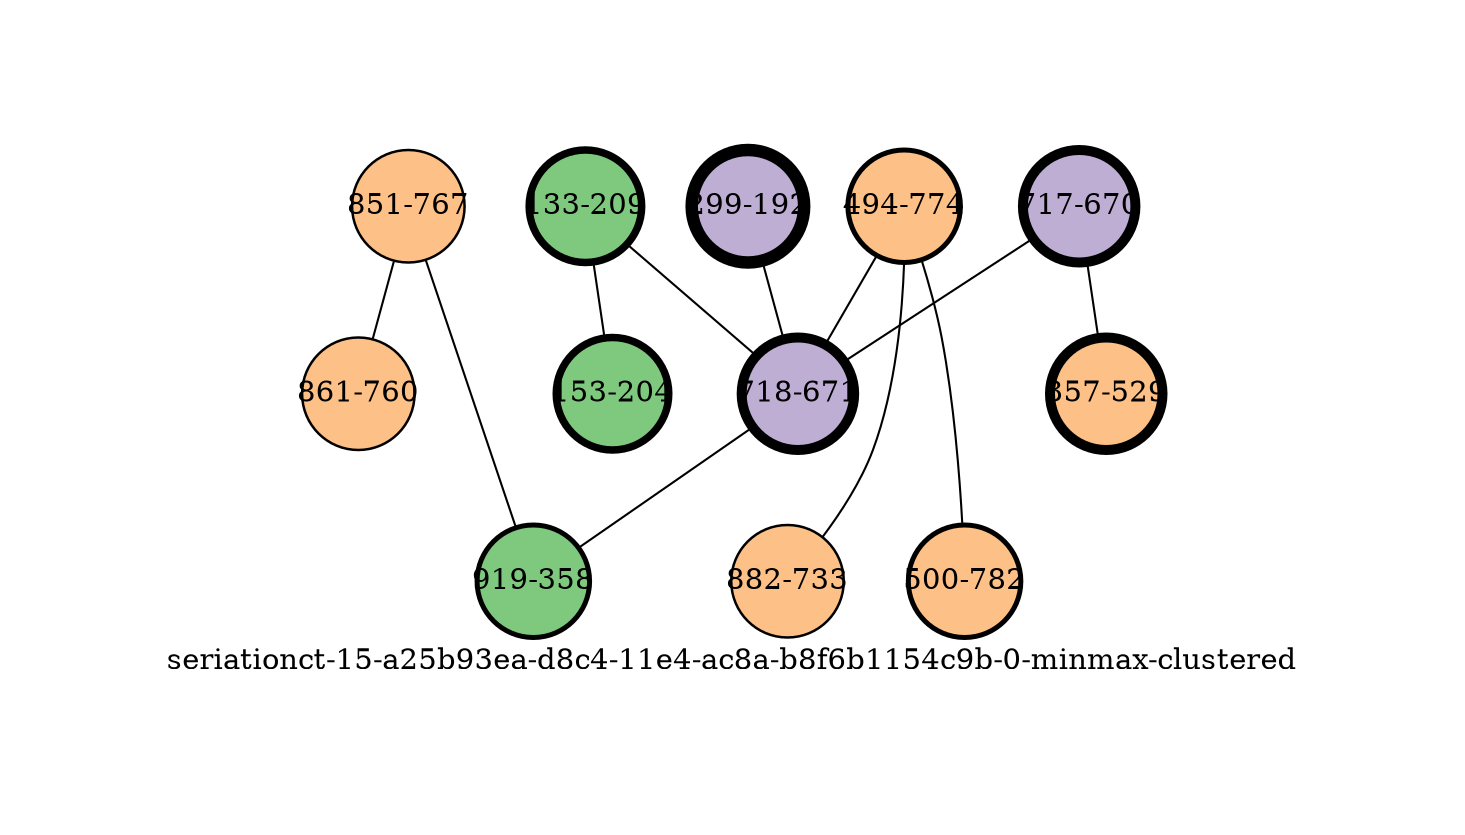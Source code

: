 strict graph "seriationct-15-a25b93ea-d8c4-11e4-ac8a-b8f6b1154c9b-0-minmax-clustered" {
labelloc=b;
ratio=auto;
pad="1.0";
label="seriationct-15-a25b93ea-d8c4-11e4-ac8a-b8f6b1154c9b-0-minmax-clustered";
node [width="0.75", style=filled, fixedsize=true, height="0.75", shape=circle, label=""];
0 [xCoordinate="767.0", appears_in_slice=1, yCoordinate="851.0", colorscheme=accent5, short_label="851-767", label="851-767", cluster_id=2, fillcolor=3, size="500.0", id=5, penwidth="1.2"];
1 [xCoordinate="774.0", appears_in_slice=2, yCoordinate="494.0", colorscheme=accent5, short_label="494-774", label="494-774", cluster_id=2, fillcolor=3, size="500.0", id=1, penwidth="2.4"];
2 [xCoordinate="192.0", appears_in_slice=5, yCoordinate="299.0", colorscheme=accent5, short_label="299-192", label="299-192", cluster_id=1, fillcolor=2, size="500.0", id=2, penwidth="6.0"];
3 [xCoordinate="209.0", appears_in_slice=3, yCoordinate="133.0", colorscheme=accent5, short_label="133-209", label="133-209", cluster_id=0, fillcolor=1, size="500.0", id=3, penwidth="3.6"];
4 [xCoordinate="204.0", appears_in_slice=3, yCoordinate="153.0", colorscheme=accent5, short_label="153-204", label="153-204", cluster_id=0, fillcolor=1, size="500.0", id=11, penwidth="3.6"];
5 [xCoordinate="760.0", appears_in_slice=1, yCoordinate="861.0", colorscheme=accent5, short_label="861-760", label="861-760", cluster_id=2, fillcolor=3, size="500.0", id=4, penwidth="1.2"];
6 [xCoordinate="782.0", appears_in_slice=2, yCoordinate="500.0", colorscheme=accent5, short_label="500-782", label="500-782", cluster_id=2, fillcolor=3, size="500.0", id=0, penwidth="2.4"];
7 [xCoordinate="670.0", appears_in_slice=4, yCoordinate="717.0", colorscheme=accent5, short_label="717-670", label="717-670", cluster_id=1, fillcolor=2, size="500.0", id=6, penwidth="4.8"];
8 [xCoordinate="529.0", appears_in_slice=4, yCoordinate="357.0", colorscheme=accent5, short_label="357-529", label="357-529", cluster_id=2, fillcolor=3, size="500.0", id=7, penwidth="4.8"];
9 [xCoordinate="733.0", appears_in_slice=1, yCoordinate="882.0", colorscheme=accent5, short_label="882-733", label="882-733", cluster_id=2, fillcolor=3, size="500.0", id=9, penwidth="1.2"];
10 [xCoordinate="671.0", appears_in_slice=4, yCoordinate="718.0", colorscheme=accent5, short_label="718-671", label="718-671", cluster_id=1, fillcolor=2, size="500.0", id=10, penwidth="4.8"];
11 [xCoordinate="358.0", appears_in_slice=2, yCoordinate="919.0", colorscheme=accent5, short_label="919-358", label="919-358", cluster_id=0, fillcolor=1, size="500.0", id=8, penwidth="2.4"];
0 -- 11  [inverseweight="1.47953602397", weight="0.675887564614"];
0 -- 5  [inverseweight="43.1934212791", weight="0.0231516738056"];
1 -- 9  [inverseweight="1.5770595218", weight="0.634091476051"];
1 -- 10  [inverseweight="2.64051771052", weight="0.378713612113"];
1 -- 6  [inverseweight="14.9270358507", weight="0.0669925368978"];
2 -- 10  [inverseweight="2.23049868373", weight="0.448330235429"];
3 -- 10  [inverseweight="2.6215764903", weight="0.381449865644"];
3 -- 4  [inverseweight="13.2221471337", weight="0.0756306816048"];
7 -- 8  [inverseweight="13.4014066855", weight="0.0746190324247"];
7 -- 10  [inverseweight="3.11612680291", weight="0.320911202671"];
10 -- 11  [inverseweight="2.44639944572", weight="0.408763990586"];
}
